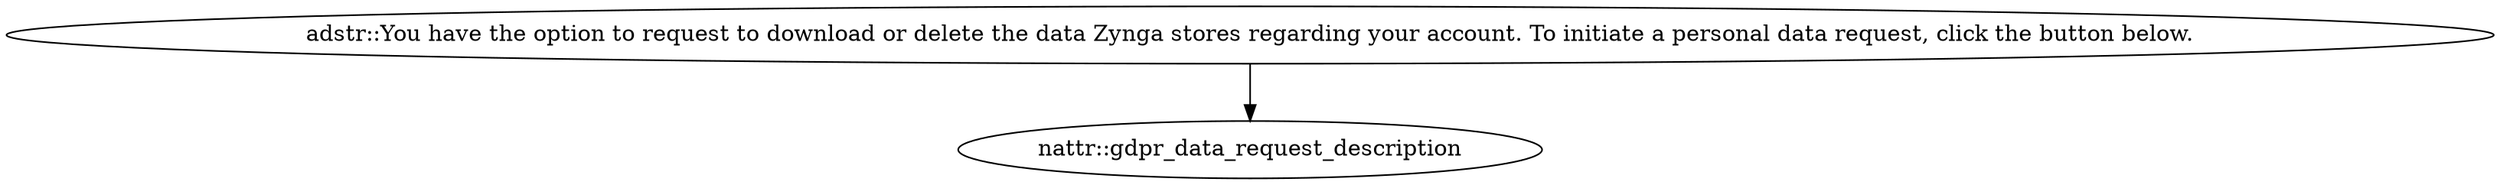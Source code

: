 digraph G {
"adstr::You have the option to request to download or delete the data Zynga stores regarding your account. To initiate a personal data request, click the button below." -> "nattr::gdpr_data_request_description"
}

